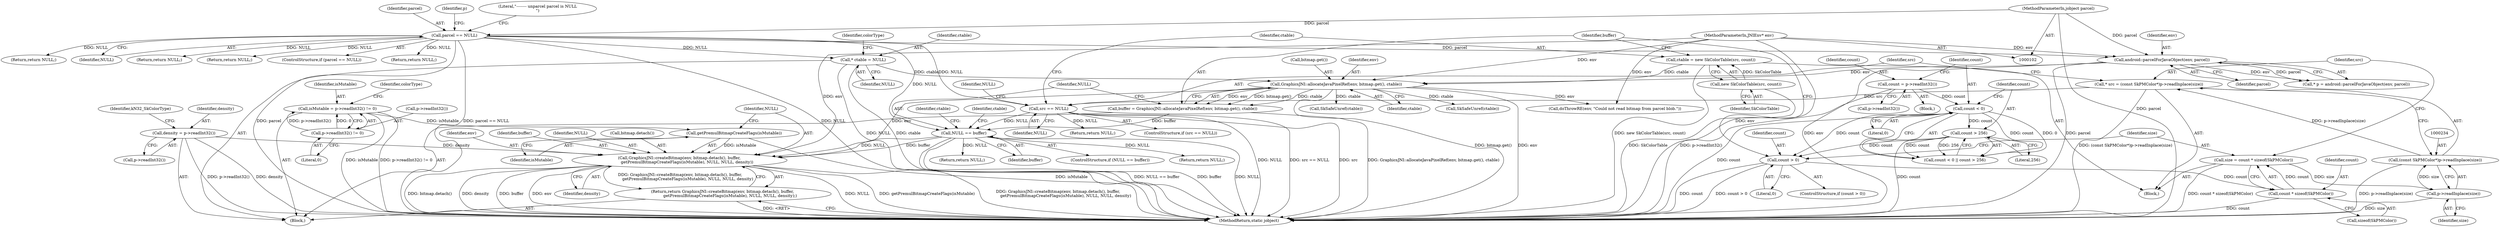 digraph "0_Android_d44e5bde18a41beda39d49189bef7f2ba7c8f3cb@API" {
"1000294" [label="(Call,GraphicsJNI::createBitmap(env, bitmap.detach(), buffer,\n            getPremulBitmapCreateFlags(isMutable), NULL, NULL, density))"];
"1000251" [label="(Call,GraphicsJNI::allocateJavaPixelRef(env, bitmap.get(), ctable))"];
"1000119" [label="(Call,android::parcelForJavaObject(env, parcel))"];
"1000103" [label="(MethodParameterIn,JNIEnv* env)"];
"1000108" [label="(Call,parcel == NULL)"];
"1000105" [label="(MethodParameterIn,jobject parcel)"];
"1000244" [label="(Call,ctable = new SkColorTable(src, count))"];
"1000246" [label="(Call,new SkColorTable(src, count))"];
"1000195" [label="(Call,* ctable = NULL)"];
"1000256" [label="(Call,NULL == buffer)"];
"1000238" [label="(Call,src == NULL)"];
"1000231" [label="(Call,* src = (const SkPMColor*)p->readInplace(size))"];
"1000233" [label="(Call,(const SkPMColor*)p->readInplace(size))"];
"1000235" [label="(Call,p->readInplace(size))"];
"1000224" [label="(Call,size = count * sizeof(SkPMColor))"];
"1000226" [label="(Call,count * sizeof(SkPMColor))"];
"1000219" [label="(Call,count > 0)"];
"1000209" [label="(Call,count < 0)"];
"1000204" [label="(Call,count = p->readInt32())"];
"1000212" [label="(Call,count > 256)"];
"1000249" [label="(Call,buffer = GraphicsJNI::allocateJavaPixelRef(env, bitmap.get(), ctable))"];
"1000298" [label="(Call,getPremulBitmapCreateFlags(isMutable))"];
"1000123" [label="(Call,isMutable = p->readInt32() != 0)"];
"1000125" [label="(Call,p->readInt32() != 0)"];
"1000153" [label="(Call,density = p->readInt32())"];
"1000293" [label="(Return,return GraphicsJNI::createBitmap(env, bitmap.detach(), buffer,\n            getPremulBitmapCreateFlags(isMutable), NULL, NULL, density);)"];
"1000249" [label="(Call,buffer = GraphicsJNI::allocateJavaPixelRef(env, bitmap.get(), ctable))"];
"1000124" [label="(Identifier,isMutable)"];
"1000206" [label="(Call,p->readInt32())"];
"1000264" [label="(Call,SkSafeUnref(ctable))"];
"1000155" [label="(Call,p->readInt32())"];
"1000159" [label="(Identifier,kN32_SkColorType)"];
"1000295" [label="(Identifier,env)"];
"1000240" [label="(Identifier,NULL)"];
"1000247" [label="(Identifier,SkColorTable)"];
"1000250" [label="(Identifier,buffer)"];
"1000208" [label="(Call,count < 0 || count > 256)"];
"1000253" [label="(Call,bitmap.get())"];
"1000105" [label="(MethodParameterIn,jobject parcel)"];
"1000228" [label="(Call,sizeof(SkPMColor))"];
"1000296" [label="(Call,bitmap.detach())"];
"1000221" [label="(Literal,0)"];
"1000222" [label="(Block,)"];
"1000231" [label="(Call,* src = (const SkPMColor*)p->readInplace(size))"];
"1000204" [label="(Call,count = p->readInt32())"];
"1000109" [label="(Identifier,parcel)"];
"1000118" [label="(Identifier,p)"];
"1000153" [label="(Call,density = p->readInt32())"];
"1000233" [label="(Call,(const SkPMColor*)p->readInplace(size))"];
"1000205" [label="(Identifier,count)"];
"1000211" [label="(Literal,0)"];
"1000113" [label="(Literal,\"-------- unparcel parcel is NULL\n\")"];
"1000299" [label="(Identifier,isMutable)"];
"1000126" [label="(Call,p->readInt32())"];
"1000120" [label="(Identifier,env)"];
"1000213" [label="(Identifier,count)"];
"1000192" [label="(Return,return NULL;)"];
"1000214" [label="(Literal,256)"];
"1000251" [label="(Call,GraphicsJNI::allocateJavaPixelRef(env, bitmap.get(), ctable))"];
"1000232" [label="(Identifier,src)"];
"1000119" [label="(Call,android::parcelForJavaObject(env, parcel))"];
"1000298" [label="(Call,getPremulBitmapCreateFlags(isMutable))"];
"1000254" [label="(Identifier,ctable)"];
"1000243" [label="(Identifier,NULL)"];
"1000103" [label="(MethodParameterIn,JNIEnv* env)"];
"1000242" [label="(Return,return NULL;)"];
"1000255" [label="(ControlStructure,if (NULL == buffer))"];
"1000294" [label="(Call,GraphicsJNI::createBitmap(env, bitmap.detach(), buffer,\n            getPremulBitmapCreateFlags(isMutable), NULL, NULL, density))"];
"1000195" [label="(Call,* ctable = NULL)"];
"1000301" [label="(Identifier,NULL)"];
"1000117" [label="(Call,* p = android::parcelForJavaObject(env, parcel))"];
"1000262" [label="(Return,return NULL;)"];
"1000110" [label="(Identifier,NULL)"];
"1000252" [label="(Identifier,env)"];
"1000236" [label="(Identifier,size)"];
"1000130" [label="(Identifier,colorType)"];
"1000123" [label="(Call,isMutable = p->readInt32() != 0)"];
"1000239" [label="(Identifier,src)"];
"1000235" [label="(Call,p->readInplace(size))"];
"1000244" [label="(Call,ctable = new SkColorTable(src, count))"];
"1000238" [label="(Call,src == NULL)"];
"1000127" [label="(Literal,0)"];
"1000209" [label="(Call,count < 0)"];
"1000237" [label="(ControlStructure,if (src == NULL))"];
"1000219" [label="(Call,count > 0)"];
"1000261" [label="(Identifier,ctable)"];
"1000293" [label="(Return,return GraphicsJNI::createBitmap(env, bitmap.detach(), buffer,\n            getPremulBitmapCreateFlags(isMutable), NULL, NULL, density);)"];
"1000260" [label="(Call,SkSafeUnref(ctable))"];
"1000114" [label="(Return,return NULL;)"];
"1000256" [label="(Call,NULL == buffer)"];
"1000200" [label="(Identifier,colorType)"];
"1000218" [label="(ControlStructure,if (count > 0))"];
"1000220" [label="(Identifier,count)"];
"1000284" [label="(Return,return NULL;)"];
"1000300" [label="(Identifier,NULL)"];
"1000224" [label="(Call,size = count * sizeof(SkPMColor))"];
"1000216" [label="(Return,return NULL;)"];
"1000245" [label="(Identifier,ctable)"];
"1000197" [label="(Identifier,NULL)"];
"1000107" [label="(ControlStructure,if (parcel == NULL))"];
"1000302" [label="(Identifier,density)"];
"1000226" [label="(Call,count * sizeof(SkPMColor))"];
"1000180" [label="(Return,return NULL;)"];
"1000121" [label="(Identifier,parcel)"];
"1000281" [label="(Call,doThrowRE(env, \"Could not read bitmap from parcel blob.\"))"];
"1000154" [label="(Identifier,density)"];
"1000210" [label="(Identifier,count)"];
"1000125" [label="(Call,p->readInt32() != 0)"];
"1000258" [label="(Identifier,buffer)"];
"1000202" [label="(Block,)"];
"1000106" [label="(Block,)"];
"1000303" [label="(MethodReturn,static jobject)"];
"1000297" [label="(Identifier,buffer)"];
"1000212" [label="(Call,count > 256)"];
"1000108" [label="(Call,parcel == NULL)"];
"1000257" [label="(Identifier,NULL)"];
"1000227" [label="(Identifier,count)"];
"1000265" [label="(Identifier,ctable)"];
"1000225" [label="(Identifier,size)"];
"1000246" [label="(Call,new SkColorTable(src, count))"];
"1000196" [label="(Identifier,ctable)"];
"1000294" -> "1000293"  [label="AST: "];
"1000294" -> "1000302"  [label="CFG: "];
"1000295" -> "1000294"  [label="AST: "];
"1000296" -> "1000294"  [label="AST: "];
"1000297" -> "1000294"  [label="AST: "];
"1000298" -> "1000294"  [label="AST: "];
"1000300" -> "1000294"  [label="AST: "];
"1000301" -> "1000294"  [label="AST: "];
"1000302" -> "1000294"  [label="AST: "];
"1000293" -> "1000294"  [label="CFG: "];
"1000294" -> "1000303"  [label="DDG: NULL"];
"1000294" -> "1000303"  [label="DDG: getPremulBitmapCreateFlags(isMutable)"];
"1000294" -> "1000303"  [label="DDG: GraphicsJNI::createBitmap(env, bitmap.detach(), buffer,\n            getPremulBitmapCreateFlags(isMutable), NULL, NULL, density)"];
"1000294" -> "1000303"  [label="DDG: bitmap.detach()"];
"1000294" -> "1000303"  [label="DDG: density"];
"1000294" -> "1000303"  [label="DDG: buffer"];
"1000294" -> "1000303"  [label="DDG: env"];
"1000294" -> "1000293"  [label="DDG: GraphicsJNI::createBitmap(env, bitmap.detach(), buffer,\n            getPremulBitmapCreateFlags(isMutable), NULL, NULL, density)"];
"1000251" -> "1000294"  [label="DDG: env"];
"1000103" -> "1000294"  [label="DDG: env"];
"1000256" -> "1000294"  [label="DDG: buffer"];
"1000256" -> "1000294"  [label="DDG: NULL"];
"1000298" -> "1000294"  [label="DDG: isMutable"];
"1000153" -> "1000294"  [label="DDG: density"];
"1000251" -> "1000249"  [label="AST: "];
"1000251" -> "1000254"  [label="CFG: "];
"1000252" -> "1000251"  [label="AST: "];
"1000253" -> "1000251"  [label="AST: "];
"1000254" -> "1000251"  [label="AST: "];
"1000249" -> "1000251"  [label="CFG: "];
"1000251" -> "1000303"  [label="DDG: bitmap.get()"];
"1000251" -> "1000303"  [label="DDG: env"];
"1000251" -> "1000249"  [label="DDG: env"];
"1000251" -> "1000249"  [label="DDG: bitmap.get()"];
"1000251" -> "1000249"  [label="DDG: ctable"];
"1000119" -> "1000251"  [label="DDG: env"];
"1000103" -> "1000251"  [label="DDG: env"];
"1000244" -> "1000251"  [label="DDG: ctable"];
"1000195" -> "1000251"  [label="DDG: ctable"];
"1000251" -> "1000260"  [label="DDG: ctable"];
"1000251" -> "1000264"  [label="DDG: ctable"];
"1000251" -> "1000281"  [label="DDG: env"];
"1000119" -> "1000117"  [label="AST: "];
"1000119" -> "1000121"  [label="CFG: "];
"1000120" -> "1000119"  [label="AST: "];
"1000121" -> "1000119"  [label="AST: "];
"1000117" -> "1000119"  [label="CFG: "];
"1000119" -> "1000303"  [label="DDG: parcel"];
"1000119" -> "1000303"  [label="DDG: env"];
"1000119" -> "1000117"  [label="DDG: env"];
"1000119" -> "1000117"  [label="DDG: parcel"];
"1000103" -> "1000119"  [label="DDG: env"];
"1000108" -> "1000119"  [label="DDG: parcel"];
"1000105" -> "1000119"  [label="DDG: parcel"];
"1000103" -> "1000102"  [label="AST: "];
"1000103" -> "1000303"  [label="DDG: env"];
"1000103" -> "1000281"  [label="DDG: env"];
"1000108" -> "1000107"  [label="AST: "];
"1000108" -> "1000110"  [label="CFG: "];
"1000109" -> "1000108"  [label="AST: "];
"1000110" -> "1000108"  [label="AST: "];
"1000113" -> "1000108"  [label="CFG: "];
"1000118" -> "1000108"  [label="CFG: "];
"1000108" -> "1000303"  [label="DDG: parcel == NULL"];
"1000108" -> "1000303"  [label="DDG: NULL"];
"1000108" -> "1000303"  [label="DDG: parcel"];
"1000105" -> "1000108"  [label="DDG: parcel"];
"1000108" -> "1000114"  [label="DDG: NULL"];
"1000108" -> "1000180"  [label="DDG: NULL"];
"1000108" -> "1000192"  [label="DDG: NULL"];
"1000108" -> "1000195"  [label="DDG: NULL"];
"1000108" -> "1000216"  [label="DDG: NULL"];
"1000108" -> "1000238"  [label="DDG: NULL"];
"1000108" -> "1000256"  [label="DDG: NULL"];
"1000105" -> "1000102"  [label="AST: "];
"1000105" -> "1000303"  [label="DDG: parcel"];
"1000244" -> "1000222"  [label="AST: "];
"1000244" -> "1000246"  [label="CFG: "];
"1000245" -> "1000244"  [label="AST: "];
"1000246" -> "1000244"  [label="AST: "];
"1000250" -> "1000244"  [label="CFG: "];
"1000244" -> "1000303"  [label="DDG: new SkColorTable(src, count)"];
"1000246" -> "1000244"  [label="DDG: SkColorTable"];
"1000246" -> "1000247"  [label="CFG: "];
"1000247" -> "1000246"  [label="AST: "];
"1000246" -> "1000303"  [label="DDG: SkColorTable"];
"1000195" -> "1000106"  [label="AST: "];
"1000195" -> "1000197"  [label="CFG: "];
"1000196" -> "1000195"  [label="AST: "];
"1000197" -> "1000195"  [label="AST: "];
"1000200" -> "1000195"  [label="CFG: "];
"1000195" -> "1000303"  [label="DDG: NULL"];
"1000195" -> "1000303"  [label="DDG: ctable"];
"1000256" -> "1000255"  [label="AST: "];
"1000256" -> "1000258"  [label="CFG: "];
"1000257" -> "1000256"  [label="AST: "];
"1000258" -> "1000256"  [label="AST: "];
"1000261" -> "1000256"  [label="CFG: "];
"1000265" -> "1000256"  [label="CFG: "];
"1000256" -> "1000303"  [label="DDG: buffer"];
"1000256" -> "1000303"  [label="DDG: NULL"];
"1000256" -> "1000303"  [label="DDG: NULL == buffer"];
"1000238" -> "1000256"  [label="DDG: NULL"];
"1000249" -> "1000256"  [label="DDG: buffer"];
"1000256" -> "1000262"  [label="DDG: NULL"];
"1000256" -> "1000284"  [label="DDG: NULL"];
"1000238" -> "1000237"  [label="AST: "];
"1000238" -> "1000240"  [label="CFG: "];
"1000239" -> "1000238"  [label="AST: "];
"1000240" -> "1000238"  [label="AST: "];
"1000243" -> "1000238"  [label="CFG: "];
"1000245" -> "1000238"  [label="CFG: "];
"1000238" -> "1000303"  [label="DDG: src"];
"1000238" -> "1000303"  [label="DDG: NULL"];
"1000238" -> "1000303"  [label="DDG: src == NULL"];
"1000231" -> "1000238"  [label="DDG: src"];
"1000238" -> "1000242"  [label="DDG: NULL"];
"1000231" -> "1000222"  [label="AST: "];
"1000231" -> "1000233"  [label="CFG: "];
"1000232" -> "1000231"  [label="AST: "];
"1000233" -> "1000231"  [label="AST: "];
"1000239" -> "1000231"  [label="CFG: "];
"1000231" -> "1000303"  [label="DDG: (const SkPMColor*)p->readInplace(size)"];
"1000233" -> "1000231"  [label="DDG: p->readInplace(size)"];
"1000233" -> "1000235"  [label="CFG: "];
"1000234" -> "1000233"  [label="AST: "];
"1000235" -> "1000233"  [label="AST: "];
"1000233" -> "1000303"  [label="DDG: p->readInplace(size)"];
"1000235" -> "1000233"  [label="DDG: size"];
"1000235" -> "1000236"  [label="CFG: "];
"1000236" -> "1000235"  [label="AST: "];
"1000235" -> "1000303"  [label="DDG: size"];
"1000224" -> "1000235"  [label="DDG: size"];
"1000224" -> "1000222"  [label="AST: "];
"1000224" -> "1000226"  [label="CFG: "];
"1000225" -> "1000224"  [label="AST: "];
"1000226" -> "1000224"  [label="AST: "];
"1000232" -> "1000224"  [label="CFG: "];
"1000224" -> "1000303"  [label="DDG: count * sizeof(SkPMColor)"];
"1000226" -> "1000224"  [label="DDG: count"];
"1000226" -> "1000228"  [label="CFG: "];
"1000227" -> "1000226"  [label="AST: "];
"1000228" -> "1000226"  [label="AST: "];
"1000226" -> "1000303"  [label="DDG: count"];
"1000219" -> "1000226"  [label="DDG: count"];
"1000219" -> "1000218"  [label="AST: "];
"1000219" -> "1000221"  [label="CFG: "];
"1000220" -> "1000219"  [label="AST: "];
"1000221" -> "1000219"  [label="AST: "];
"1000225" -> "1000219"  [label="CFG: "];
"1000250" -> "1000219"  [label="CFG: "];
"1000219" -> "1000303"  [label="DDG: count > 0"];
"1000219" -> "1000303"  [label="DDG: count"];
"1000209" -> "1000219"  [label="DDG: count"];
"1000212" -> "1000219"  [label="DDG: count"];
"1000209" -> "1000208"  [label="AST: "];
"1000209" -> "1000211"  [label="CFG: "];
"1000210" -> "1000209"  [label="AST: "];
"1000211" -> "1000209"  [label="AST: "];
"1000213" -> "1000209"  [label="CFG: "];
"1000208" -> "1000209"  [label="CFG: "];
"1000209" -> "1000303"  [label="DDG: count"];
"1000209" -> "1000208"  [label="DDG: count"];
"1000209" -> "1000208"  [label="DDG: 0"];
"1000204" -> "1000209"  [label="DDG: count"];
"1000209" -> "1000212"  [label="DDG: count"];
"1000204" -> "1000202"  [label="AST: "];
"1000204" -> "1000206"  [label="CFG: "];
"1000205" -> "1000204"  [label="AST: "];
"1000206" -> "1000204"  [label="AST: "];
"1000210" -> "1000204"  [label="CFG: "];
"1000204" -> "1000303"  [label="DDG: p->readInt32()"];
"1000212" -> "1000208"  [label="AST: "];
"1000212" -> "1000214"  [label="CFG: "];
"1000213" -> "1000212"  [label="AST: "];
"1000214" -> "1000212"  [label="AST: "];
"1000208" -> "1000212"  [label="CFG: "];
"1000212" -> "1000303"  [label="DDG: count"];
"1000212" -> "1000208"  [label="DDG: count"];
"1000212" -> "1000208"  [label="DDG: 256"];
"1000249" -> "1000106"  [label="AST: "];
"1000250" -> "1000249"  [label="AST: "];
"1000257" -> "1000249"  [label="CFG: "];
"1000249" -> "1000303"  [label="DDG: GraphicsJNI::allocateJavaPixelRef(env, bitmap.get(), ctable)"];
"1000298" -> "1000299"  [label="CFG: "];
"1000299" -> "1000298"  [label="AST: "];
"1000300" -> "1000298"  [label="CFG: "];
"1000298" -> "1000303"  [label="DDG: isMutable"];
"1000123" -> "1000298"  [label="DDG: isMutable"];
"1000123" -> "1000106"  [label="AST: "];
"1000123" -> "1000125"  [label="CFG: "];
"1000124" -> "1000123"  [label="AST: "];
"1000125" -> "1000123"  [label="AST: "];
"1000130" -> "1000123"  [label="CFG: "];
"1000123" -> "1000303"  [label="DDG: p->readInt32() != 0"];
"1000123" -> "1000303"  [label="DDG: isMutable"];
"1000125" -> "1000123"  [label="DDG: p->readInt32()"];
"1000125" -> "1000123"  [label="DDG: 0"];
"1000125" -> "1000127"  [label="CFG: "];
"1000126" -> "1000125"  [label="AST: "];
"1000127" -> "1000125"  [label="AST: "];
"1000153" -> "1000106"  [label="AST: "];
"1000153" -> "1000155"  [label="CFG: "];
"1000154" -> "1000153"  [label="AST: "];
"1000155" -> "1000153"  [label="AST: "];
"1000159" -> "1000153"  [label="CFG: "];
"1000153" -> "1000303"  [label="DDG: p->readInt32()"];
"1000153" -> "1000303"  [label="DDG: density"];
"1000293" -> "1000106"  [label="AST: "];
"1000303" -> "1000293"  [label="CFG: "];
"1000293" -> "1000303"  [label="DDG: <RET>"];
}
